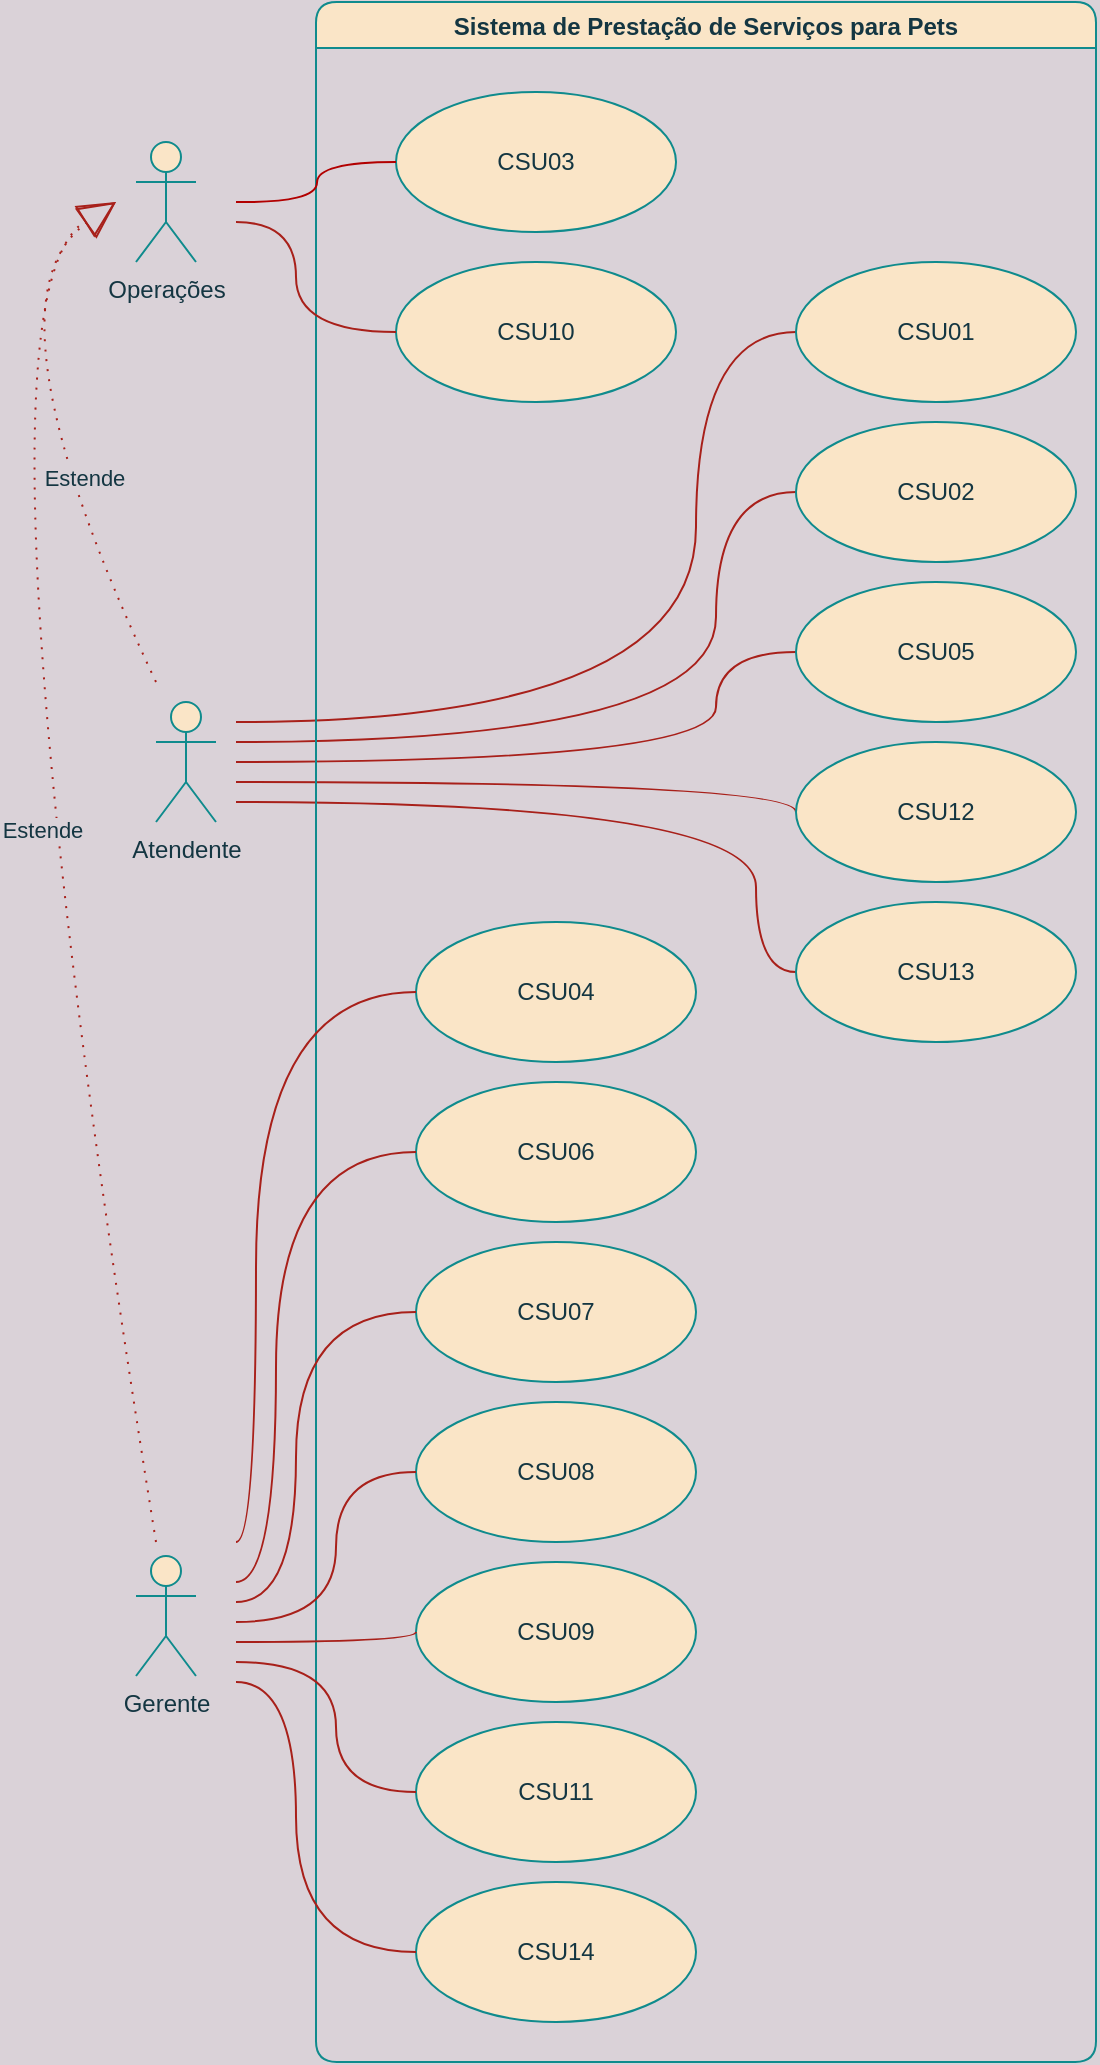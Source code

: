 <mxfile version="20.0.1" type="github">
  <diagram id="bTRfIFRihIKzvD858gBq" name="SPSP">
    <mxGraphModel dx="918" dy="513" grid="1" gridSize="10" guides="1" tooltips="1" connect="1" arrows="1" fold="1" page="1" pageScale="1" pageWidth="827" pageHeight="1169" background="#DAD2D8" math="0" shadow="0">
      <root>
        <mxCell id="0" />
        <mxCell id="1" parent="0" />
        <mxCell id="z1uBE7QwBVL69BETw96W-24" style="edgeStyle=orthogonalEdgeStyle;rounded=1;sketch=0;orthogonalLoop=1;jettySize=auto;html=1;entryX=0;entryY=0.5;entryDx=0;entryDy=0;labelBackgroundColor=#DAD2D8;strokeColor=#A8201A;fontColor=#143642;curved=1;endArrow=none;endFill=0;" parent="1" target="z1uBE7QwBVL69BETw96W-2" edge="1">
          <mxGeometry relative="1" as="geometry">
            <mxPoint x="280" y="410" as="sourcePoint" />
            <Array as="points">
              <mxPoint x="520" y="410" />
              <mxPoint x="520" y="355" />
            </Array>
          </mxGeometry>
        </mxCell>
        <mxCell id="z1uBE7QwBVL69BETw96W-25" style="edgeStyle=orthogonalEdgeStyle;rounded=1;sketch=0;orthogonalLoop=1;jettySize=auto;html=1;entryX=0;entryY=0.5;entryDx=0;entryDy=0;labelBackgroundColor=#DAD2D8;strokeColor=#A8201A;fontColor=#143642;curved=1;endArrow=none;endFill=0;" parent="1" target="wS3j6SwrNlZnIO7xjSNi-28" edge="1">
          <mxGeometry relative="1" as="geometry">
            <mxPoint x="280" y="390" as="sourcePoint" />
            <Array as="points">
              <mxPoint x="510" y="390" />
              <mxPoint x="510" y="195" />
            </Array>
          </mxGeometry>
        </mxCell>
        <mxCell id="z1uBE7QwBVL69BETw96W-26" style="edgeStyle=orthogonalEdgeStyle;rounded=1;sketch=0;orthogonalLoop=1;jettySize=auto;html=1;entryX=0;entryY=0.5;entryDx=0;entryDy=0;labelBackgroundColor=#DAD2D8;strokeColor=#A8201A;fontColor=#143642;curved=1;endArrow=none;endFill=0;" parent="1" target="wS3j6SwrNlZnIO7xjSNi-27" edge="1">
          <mxGeometry relative="1" as="geometry">
            <mxPoint x="280" y="400" as="sourcePoint" />
            <Array as="points">
              <mxPoint x="280" y="400" />
              <mxPoint x="520" y="400" />
              <mxPoint x="520" y="275" />
            </Array>
          </mxGeometry>
        </mxCell>
        <mxCell id="BMMp_iXessjUt3yd4SuW-4" style="edgeStyle=orthogonalEdgeStyle;rounded=1;orthogonalLoop=1;jettySize=auto;html=1;entryX=0;entryY=0.5;entryDx=0;entryDy=0;labelBackgroundColor=#DAD2D8;strokeColor=#A8201A;fontColor=#143642;curved=1;endArrow=none;endFill=0;" parent="1" target="BMMp_iXessjUt3yd4SuW-3" edge="1">
          <mxGeometry relative="1" as="geometry">
            <mxPoint x="280" y="420" as="sourcePoint" />
            <Array as="points">
              <mxPoint x="560" y="420" />
            </Array>
          </mxGeometry>
        </mxCell>
        <mxCell id="BMMp_iXessjUt3yd4SuW-9" style="edgeStyle=orthogonalEdgeStyle;rounded=1;orthogonalLoop=1;jettySize=auto;html=1;entryX=0;entryY=0.5;entryDx=0;entryDy=0;labelBackgroundColor=#DAD2D8;strokeColor=#A8201A;fontColor=#143642;curved=1;endArrow=none;endFill=0;" parent="1" target="BMMp_iXessjUt3yd4SuW-8" edge="1">
          <mxGeometry relative="1" as="geometry">
            <mxPoint x="280" y="430" as="sourcePoint" />
            <Array as="points">
              <mxPoint x="540" y="430" />
              <mxPoint x="540" y="515" />
            </Array>
          </mxGeometry>
        </mxCell>
        <mxCell id="wS3j6SwrNlZnIO7xjSNi-1" value="Atendente" style="shape=umlActor;verticalLabelPosition=bottom;verticalAlign=top;html=1;outlineConnect=0;rounded=1;fillColor=#FAE5C7;strokeColor=#0F8B8D;fontColor=#143642;" parent="1" vertex="1">
          <mxGeometry x="240" y="380" width="30" height="60" as="geometry" />
        </mxCell>
        <mxCell id="wS3j6SwrNlZnIO7xjSNi-2" value="Sistema de Prestação de Serviços para Pets" style="swimlane;rounded=1;fillColor=#FAE5C7;strokeColor=#0F8B8D;fontColor=#143642;" parent="1" vertex="1">
          <mxGeometry x="320" y="30" width="390" height="1030" as="geometry" />
        </mxCell>
        <mxCell id="wS3j6SwrNlZnIO7xjSNi-26" value="CSU03" style="ellipse;whiteSpace=wrap;html=1;rounded=1;fillColor=#FAE5C7;strokeColor=#0F8B8D;fontColor=#143642;" parent="wS3j6SwrNlZnIO7xjSNi-2" vertex="1">
          <mxGeometry x="40" y="45" width="140" height="70" as="geometry" />
        </mxCell>
        <mxCell id="wS3j6SwrNlZnIO7xjSNi-28" value="CSU01" style="ellipse;whiteSpace=wrap;html=1;rounded=1;fillColor=#FAE5C7;strokeColor=#0F8B8D;fontColor=#143642;" parent="wS3j6SwrNlZnIO7xjSNi-2" vertex="1">
          <mxGeometry x="240" y="130" width="140" height="70" as="geometry" />
        </mxCell>
        <mxCell id="wS3j6SwrNlZnIO7xjSNi-27" value="CSU02" style="ellipse;whiteSpace=wrap;html=1;rounded=1;fillColor=#FAE5C7;strokeColor=#0F8B8D;fontColor=#143642;" parent="wS3j6SwrNlZnIO7xjSNi-2" vertex="1">
          <mxGeometry x="240" y="210" width="140" height="70" as="geometry" />
        </mxCell>
        <mxCell id="wS3j6SwrNlZnIO7xjSNi-32" value="CSU04" style="ellipse;whiteSpace=wrap;html=1;rounded=1;fillColor=#FAE5C7;strokeColor=#0F8B8D;fontColor=#143642;" parent="wS3j6SwrNlZnIO7xjSNi-2" vertex="1">
          <mxGeometry x="50" y="460" width="140" height="70" as="geometry" />
        </mxCell>
        <mxCell id="z1uBE7QwBVL69BETw96W-8" value="CSU10" style="ellipse;whiteSpace=wrap;html=1;rounded=1;shadow=0;fillColor=#FAE5C7;strokeColor=#0F8B8D;fontColor=#143642;" parent="wS3j6SwrNlZnIO7xjSNi-2" vertex="1">
          <mxGeometry x="40" y="130" width="140" height="70" as="geometry" />
        </mxCell>
        <mxCell id="z1uBE7QwBVL69BETw96W-15" value="CSU06" style="ellipse;whiteSpace=wrap;html=1;rounded=1;shadow=0;fillColor=#FAE5C7;strokeColor=#0F8B8D;fontColor=#143642;" parent="wS3j6SwrNlZnIO7xjSNi-2" vertex="1">
          <mxGeometry x="50" y="540" width="140" height="70" as="geometry" />
        </mxCell>
        <mxCell id="z1uBE7QwBVL69BETw96W-17" value="CSU07" style="ellipse;whiteSpace=wrap;html=1;rounded=1;shadow=0;fillColor=#FAE5C7;strokeColor=#0F8B8D;fontColor=#143642;" parent="wS3j6SwrNlZnIO7xjSNi-2" vertex="1">
          <mxGeometry x="50" y="620" width="140" height="70" as="geometry" />
        </mxCell>
        <mxCell id="z1uBE7QwBVL69BETw96W-20" value="CSU08" style="ellipse;whiteSpace=wrap;html=1;rounded=1;sketch=0;fillColor=#FAE5C7;strokeColor=#0F8B8D;fontColor=#143642;" parent="wS3j6SwrNlZnIO7xjSNi-2" vertex="1">
          <mxGeometry x="50" y="700" width="140" height="70" as="geometry" />
        </mxCell>
        <mxCell id="z1uBE7QwBVL69BETw96W-22" value="CSU09" style="ellipse;whiteSpace=wrap;html=1;rounded=1;sketch=0;fillColor=#FAE5C7;strokeColor=#0F8B8D;fontColor=#143642;" parent="wS3j6SwrNlZnIO7xjSNi-2" vertex="1">
          <mxGeometry x="50" y="780" width="140" height="70" as="geometry" />
        </mxCell>
        <mxCell id="BMMp_iXessjUt3yd4SuW-1" value="CSU11" style="ellipse;whiteSpace=wrap;html=1;fillColor=#FAE5C7;strokeColor=#0F8B8D;fontColor=#143642;rounded=1;" parent="wS3j6SwrNlZnIO7xjSNi-2" vertex="1">
          <mxGeometry x="50" y="860" width="140" height="70" as="geometry" />
        </mxCell>
        <mxCell id="BMMp_iXessjUt3yd4SuW-3" value="CSU12" style="ellipse;whiteSpace=wrap;html=1;fillColor=#FAE5C7;strokeColor=#0F8B8D;fontColor=#143642;rounded=1;" parent="wS3j6SwrNlZnIO7xjSNi-2" vertex="1">
          <mxGeometry x="240" y="370" width="140" height="70" as="geometry" />
        </mxCell>
        <mxCell id="BMMp_iXessjUt3yd4SuW-8" value="&lt;div style=&quot;&quot;&gt;CSU13&lt;br&gt;&lt;/div&gt;" style="ellipse;whiteSpace=wrap;html=1;align=center;fillColor=#FAE5C7;strokeColor=#0F8B8D;fontColor=#143642;rounded=1;" parent="wS3j6SwrNlZnIO7xjSNi-2" vertex="1">
          <mxGeometry x="240" y="450" width="140" height="70" as="geometry" />
        </mxCell>
        <mxCell id="BMMp_iXessjUt3yd4SuW-10" value="CSU14" style="ellipse;whiteSpace=wrap;html=1;fontSize=12;fillColor=#FAE5C7;strokeColor=#0F8B8D;fontColor=#143642;rounded=1;" parent="wS3j6SwrNlZnIO7xjSNi-2" vertex="1">
          <mxGeometry x="50" y="940" width="140" height="70" as="geometry" />
        </mxCell>
        <mxCell id="z1uBE7QwBVL69BETw96W-2" value="CSU05" style="ellipse;whiteSpace=wrap;html=1;rounded=1;shadow=0;fillColor=#FAE5C7;strokeColor=#0F8B8D;fontColor=#143642;" parent="wS3j6SwrNlZnIO7xjSNi-2" vertex="1">
          <mxGeometry x="240" y="290" width="140" height="70" as="geometry" />
        </mxCell>
        <mxCell id="z1uBE7QwBVL69BETw96W-27" style="edgeStyle=orthogonalEdgeStyle;rounded=1;sketch=0;orthogonalLoop=1;jettySize=auto;html=1;entryX=0;entryY=0.5;entryDx=0;entryDy=0;labelBackgroundColor=#DAD2D8;strokeColor=#B20000;fontColor=#143642;curved=1;endArrow=none;endFill=0;fillColor=#e51400;" parent="1" target="wS3j6SwrNlZnIO7xjSNi-26" edge="1">
          <mxGeometry relative="1" as="geometry">
            <mxPoint x="280" y="130" as="sourcePoint" />
            <Array as="points" />
          </mxGeometry>
        </mxCell>
        <mxCell id="z1uBE7QwBVL69BETw96W-28" style="edgeStyle=orthogonalEdgeStyle;rounded=1;sketch=0;orthogonalLoop=1;jettySize=auto;html=1;entryX=0;entryY=0.5;entryDx=0;entryDy=0;labelBackgroundColor=#DAD2D8;strokeColor=#A8201A;fontColor=#143642;curved=1;endArrow=none;endFill=0;" parent="1" target="z1uBE7QwBVL69BETw96W-8" edge="1">
          <mxGeometry relative="1" as="geometry">
            <mxPoint x="280" y="140" as="sourcePoint" />
            <Array as="points">
              <mxPoint x="310" y="140" />
              <mxPoint x="310" y="195" />
            </Array>
          </mxGeometry>
        </mxCell>
        <mxCell id="wS3j6SwrNlZnIO7xjSNi-18" value="Operações" style="shape=umlActor;verticalLabelPosition=bottom;verticalAlign=top;html=1;outlineConnect=0;rounded=1;fillColor=#FAE5C7;strokeColor=#0F8B8D;fontColor=#143642;" parent="1" vertex="1">
          <mxGeometry x="230" y="100" width="30" height="60" as="geometry" />
        </mxCell>
        <mxCell id="wS3j6SwrNlZnIO7xjSNi-25" value="Estende" style="endArrow=block;endSize=16;endFill=0;html=1;rounded=1;dashed=1;dashPattern=1 4;labelBackgroundColor=#DAD2D8;strokeColor=#A8201A;fontColor=#143642;curved=1;" parent="1" edge="1">
          <mxGeometry x="-0.27" y="-11" width="160" relative="1" as="geometry">
            <mxPoint x="240" y="370" as="sourcePoint" />
            <mxPoint x="220" y="130" as="targetPoint" />
            <Array as="points">
              <mxPoint x="150" y="180" />
            </Array>
            <mxPoint as="offset" />
          </mxGeometry>
        </mxCell>
        <mxCell id="z1uBE7QwBVL69BETw96W-11" style="edgeStyle=orthogonalEdgeStyle;rounded=1;orthogonalLoop=1;jettySize=auto;html=1;entryX=0;entryY=0.5;entryDx=0;entryDy=0;labelBackgroundColor=#DAD2D8;strokeColor=#A8201A;fontColor=#143642;curved=1;endArrow=none;endFill=0;" parent="1" target="wS3j6SwrNlZnIO7xjSNi-32" edge="1">
          <mxGeometry relative="1" as="geometry">
            <mxPoint x="280" y="800" as="sourcePoint" />
            <Array as="points">
              <mxPoint x="290" y="800" />
              <mxPoint x="290" y="525" />
            </Array>
          </mxGeometry>
        </mxCell>
        <mxCell id="z1uBE7QwBVL69BETw96W-16" style="edgeStyle=orthogonalEdgeStyle;rounded=1;orthogonalLoop=1;jettySize=auto;html=1;entryX=0;entryY=0.5;entryDx=0;entryDy=0;labelBackgroundColor=#DAD2D8;strokeColor=#A8201A;fontColor=#143642;curved=1;endArrow=none;endFill=0;" parent="1" target="z1uBE7QwBVL69BETw96W-15" edge="1">
          <mxGeometry relative="1" as="geometry">
            <mxPoint x="280" y="820" as="sourcePoint" />
            <Array as="points">
              <mxPoint x="300" y="820" />
              <mxPoint x="300" y="605" />
            </Array>
          </mxGeometry>
        </mxCell>
        <mxCell id="z1uBE7QwBVL69BETw96W-18" style="edgeStyle=orthogonalEdgeStyle;rounded=1;orthogonalLoop=1;jettySize=auto;html=1;entryX=0;entryY=0.5;entryDx=0;entryDy=0;labelBackgroundColor=#DAD2D8;strokeColor=#A8201A;fontColor=#143642;curved=1;endArrow=none;endFill=0;" parent="1" target="z1uBE7QwBVL69BETw96W-17" edge="1">
          <mxGeometry relative="1" as="geometry">
            <mxPoint x="280" y="830" as="sourcePoint" />
            <Array as="points">
              <mxPoint x="310" y="830" />
              <mxPoint x="310" y="685" />
            </Array>
          </mxGeometry>
        </mxCell>
        <mxCell id="z1uBE7QwBVL69BETw96W-21" style="edgeStyle=orthogonalEdgeStyle;rounded=1;sketch=0;orthogonalLoop=1;jettySize=auto;html=1;entryX=0;entryY=0.5;entryDx=0;entryDy=0;labelBackgroundColor=#DAD2D8;strokeColor=#A8201A;fontColor=#143642;curved=1;endArrow=none;endFill=0;" parent="1" target="z1uBE7QwBVL69BETw96W-20" edge="1">
          <mxGeometry relative="1" as="geometry">
            <mxPoint x="280" y="840" as="sourcePoint" />
            <Array as="points">
              <mxPoint x="330" y="840" />
              <mxPoint x="330" y="765" />
            </Array>
          </mxGeometry>
        </mxCell>
        <mxCell id="z1uBE7QwBVL69BETw96W-23" style="edgeStyle=orthogonalEdgeStyle;rounded=1;sketch=0;orthogonalLoop=1;jettySize=auto;html=1;entryX=0;entryY=0.5;entryDx=0;entryDy=0;labelBackgroundColor=#DAD2D8;strokeColor=#A8201A;fontColor=#143642;curved=1;endArrow=none;endFill=0;" parent="1" target="z1uBE7QwBVL69BETw96W-22" edge="1">
          <mxGeometry relative="1" as="geometry">
            <mxPoint x="280" y="850" as="sourcePoint" />
            <Array as="points">
              <mxPoint x="370" y="850" />
            </Array>
          </mxGeometry>
        </mxCell>
        <mxCell id="BMMp_iXessjUt3yd4SuW-2" style="edgeStyle=orthogonalEdgeStyle;rounded=1;orthogonalLoop=1;jettySize=auto;html=1;entryX=0;entryY=0.5;entryDx=0;entryDy=0;labelBackgroundColor=#DAD2D8;strokeColor=#A8201A;fontColor=#143642;curved=1;endArrow=none;endFill=0;" parent="1" target="BMMp_iXessjUt3yd4SuW-1" edge="1">
          <mxGeometry relative="1" as="geometry">
            <mxPoint x="280" y="860" as="sourcePoint" />
            <Array as="points">
              <mxPoint x="330" y="860" />
              <mxPoint x="330" y="925" />
            </Array>
          </mxGeometry>
        </mxCell>
        <mxCell id="BMMp_iXessjUt3yd4SuW-11" style="edgeStyle=orthogonalEdgeStyle;rounded=1;orthogonalLoop=1;jettySize=auto;html=1;entryX=0;entryY=0.5;entryDx=0;entryDy=0;fontSize=12;labelBackgroundColor=#DAD2D8;strokeColor=#A8201A;fontColor=#143642;curved=1;endArrow=none;endFill=0;" parent="1" target="BMMp_iXessjUt3yd4SuW-10" edge="1">
          <mxGeometry relative="1" as="geometry">
            <mxPoint x="280" y="870" as="sourcePoint" />
            <Array as="points">
              <mxPoint x="310" y="870" />
              <mxPoint x="310" y="1005" />
            </Array>
          </mxGeometry>
        </mxCell>
        <mxCell id="wS3j6SwrNlZnIO7xjSNi-40" value="Gerente" style="shape=umlActor;verticalLabelPosition=bottom;verticalAlign=top;html=1;rounded=1;shadow=0;fillColor=#FAE5C7;strokeColor=#0F8B8D;fontColor=#143642;" parent="1" vertex="1">
          <mxGeometry x="230" y="807" width="30" height="60" as="geometry" />
        </mxCell>
        <mxCell id="z1uBE7QwBVL69BETw96W-19" value="Estende" style="endArrow=block;endSize=16;endFill=0;html=1;rounded=1;sketch=0;dashed=1;dashPattern=1 4;labelBackgroundColor=#DAD2D8;strokeColor=#A8201A;fontColor=#143642;curved=1;" parent="1" edge="1">
          <mxGeometry width="160" relative="1" as="geometry">
            <mxPoint x="240" y="800" as="sourcePoint" />
            <mxPoint x="220" y="130" as="targetPoint" />
            <Array as="points">
              <mxPoint x="140" y="180" />
            </Array>
          </mxGeometry>
        </mxCell>
      </root>
    </mxGraphModel>
  </diagram>
</mxfile>
